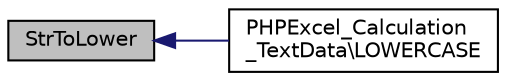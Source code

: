 digraph "StrToLower"
{
  edge [fontname="Helvetica",fontsize="10",labelfontname="Helvetica",labelfontsize="10"];
  node [fontname="Helvetica",fontsize="10",shape=record];
  rankdir="LR";
  Node126 [label="StrToLower",height=0.2,width=0.4,color="black", fillcolor="grey75", style="filled", fontcolor="black"];
  Node126 -> Node127 [dir="back",color="midnightblue",fontsize="10",style="solid",fontname="Helvetica"];
  Node127 [label="PHPExcel_Calculation\l_TextData\\LOWERCASE",height=0.2,width=0.4,color="black", fillcolor="white", style="filled",URL="$class_p_h_p_excel___calculation___text_data.html#ae30737d36e00fdde4aaeea98391db488"];
}
